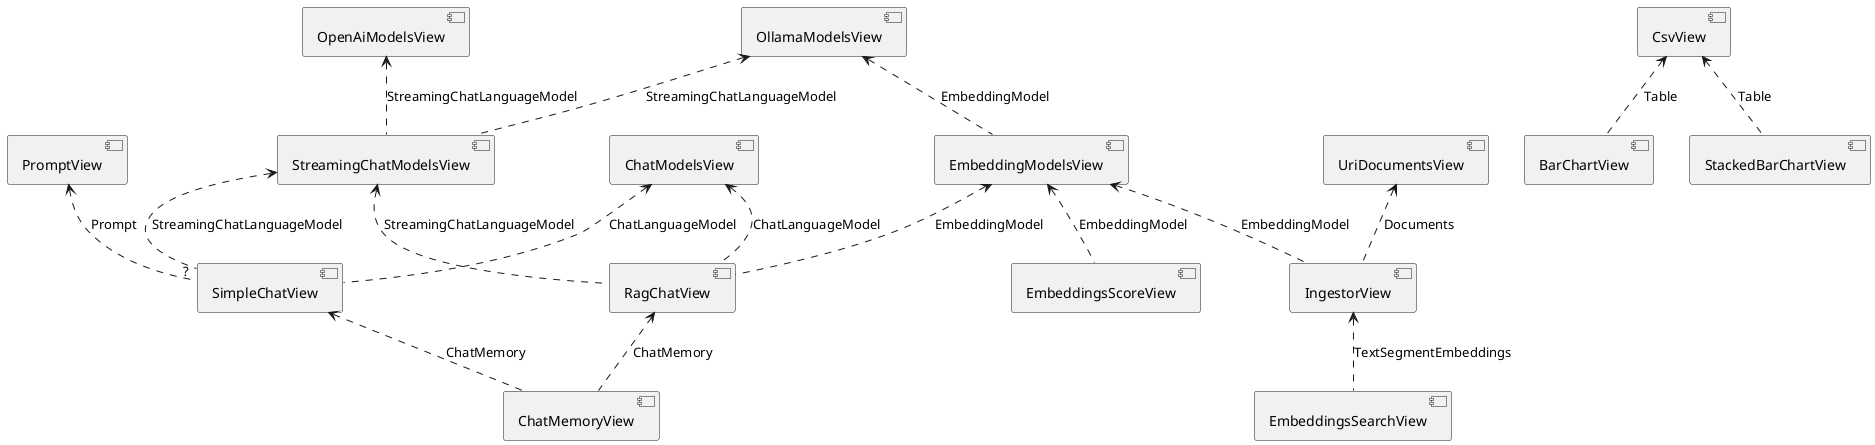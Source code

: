 @startuml view-dependencies

component OllamaModelsView
component OpenAiModelsView

component ChatModelsView
component StreamingChatModelsView

component SimpleChatView
component PromptView
component RagChatView

component ChatMemoryView

component CsvView
component BarChartView
component StackedBarChartView

OllamaModelsView <.. StreamingChatModelsView : StreamingChatLanguageModel
OpenAiModelsView <.. StreamingChatModelsView : StreamingChatLanguageModel

ChatModelsView <.. SimpleChatView : ChatLanguageModel
StreamingChatModelsView <.. SimpleChatView : StreamingChatLanguageModel
PromptView <.. "?" SimpleChatView : Prompt

ChatModelsView <.. RagChatView : ChatLanguageModel
StreamingChatModelsView <.. RagChatView : StreamingChatLanguageModel

SimpleChatView <.. ChatMemoryView : ChatMemory
RagChatView <.. ChatMemoryView : ChatMemory

component EmbeddingModelsView
component EmbeddingsScoreView
component EmbeddingsSearchView

OllamaModelsView <.. EmbeddingModelsView : EmbeddingModel
EmbeddingModelsView <.. EmbeddingsScoreView : EmbeddingModel

EmbeddingModelsView <.. RagChatView : EmbeddingModel

component UriDocumentsView
component IngestorView

EmbeddingModelsView <.. IngestorView : EmbeddingModel
UriDocumentsView <.. IngestorView : Documents

IngestorView <.. EmbeddingsSearchView : TextSegmentEmbeddings

CsvView <.. BarChartView : Table
CsvView <.. StackedBarChartView : Table

@enduml
